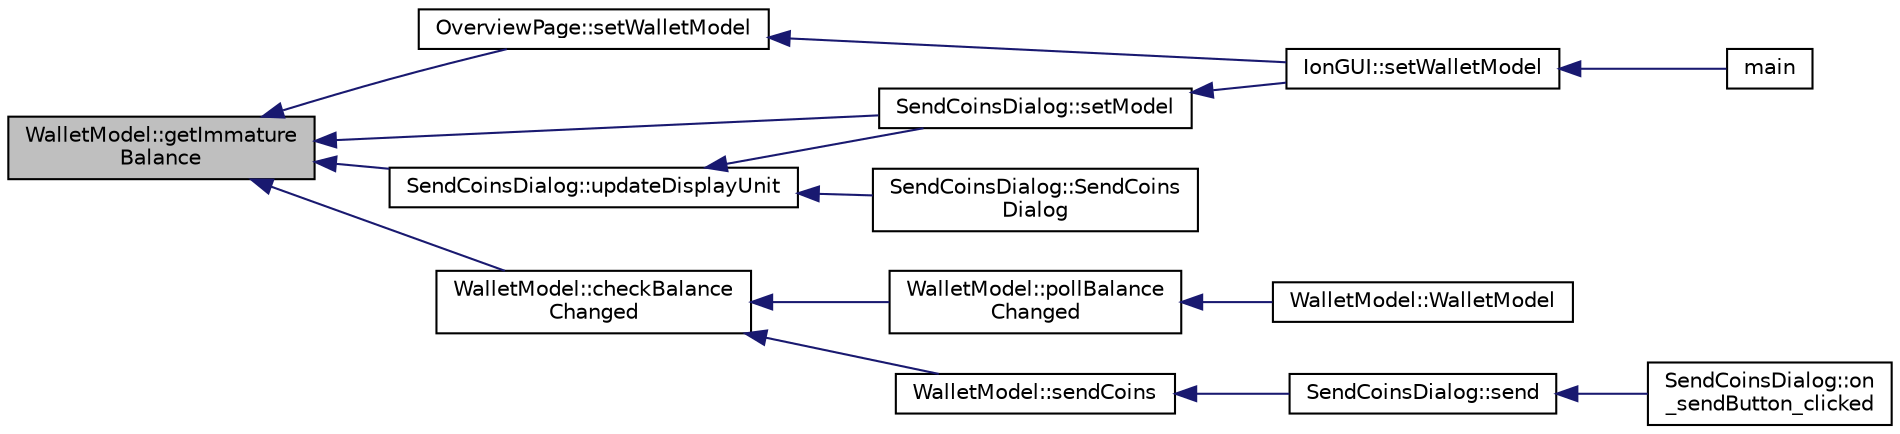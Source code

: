 digraph "WalletModel::getImmatureBalance"
{
  edge [fontname="Helvetica",fontsize="10",labelfontname="Helvetica",labelfontsize="10"];
  node [fontname="Helvetica",fontsize="10",shape=record];
  rankdir="LR";
  Node545 [label="WalletModel::getImmature\lBalance",height=0.2,width=0.4,color="black", fillcolor="grey75", style="filled", fontcolor="black"];
  Node545 -> Node546 [dir="back",color="midnightblue",fontsize="10",style="solid",fontname="Helvetica"];
  Node546 [label="OverviewPage::setWalletModel",height=0.2,width=0.4,color="black", fillcolor="white", style="filled",URL="$d1/d91/class_overview_page.html#a2ed52a3a87e9c74fee38fa873c9bc71f"];
  Node546 -> Node547 [dir="back",color="midnightblue",fontsize="10",style="solid",fontname="Helvetica"];
  Node547 [label="IonGUI::setWalletModel",height=0.2,width=0.4,color="black", fillcolor="white", style="filled",URL="$dc/d0b/class_ion_g_u_i.html#a37f87db65498b036d387c705a749c45d",tooltip="Set the wallet model. "];
  Node547 -> Node548 [dir="back",color="midnightblue",fontsize="10",style="solid",fontname="Helvetica"];
  Node548 [label="main",height=0.2,width=0.4,color="black", fillcolor="white", style="filled",URL="$d5/d2d/ion_8cpp.html#a0ddf1224851353fc92bfbff6f499fa97"];
  Node545 -> Node549 [dir="back",color="midnightblue",fontsize="10",style="solid",fontname="Helvetica"];
  Node549 [label="SendCoinsDialog::setModel",height=0.2,width=0.4,color="black", fillcolor="white", style="filled",URL="$d6/de6/class_send_coins_dialog.html#a73a6c1b1850a334ee652ac167713a2aa"];
  Node549 -> Node547 [dir="back",color="midnightblue",fontsize="10",style="solid",fontname="Helvetica"];
  Node545 -> Node550 [dir="back",color="midnightblue",fontsize="10",style="solid",fontname="Helvetica"];
  Node550 [label="SendCoinsDialog::updateDisplayUnit",height=0.2,width=0.4,color="black", fillcolor="white", style="filled",URL="$d6/de6/class_send_coins_dialog.html#a74815ad8502b126200b6fd2e59e9f042"];
  Node550 -> Node551 [dir="back",color="midnightblue",fontsize="10",style="solid",fontname="Helvetica"];
  Node551 [label="SendCoinsDialog::SendCoins\lDialog",height=0.2,width=0.4,color="black", fillcolor="white", style="filled",URL="$d6/de6/class_send_coins_dialog.html#a0df5bc29d1df68eda44826651afc595f"];
  Node550 -> Node549 [dir="back",color="midnightblue",fontsize="10",style="solid",fontname="Helvetica"];
  Node545 -> Node552 [dir="back",color="midnightblue",fontsize="10",style="solid",fontname="Helvetica"];
  Node552 [label="WalletModel::checkBalance\lChanged",height=0.2,width=0.4,color="black", fillcolor="white", style="filled",URL="$d4/d27/class_wallet_model.html#adcc4eb8cd71cb4de223621866bb7fb7d"];
  Node552 -> Node553 [dir="back",color="midnightblue",fontsize="10",style="solid",fontname="Helvetica"];
  Node553 [label="WalletModel::pollBalance\lChanged",height=0.2,width=0.4,color="black", fillcolor="white", style="filled",URL="$d4/d27/class_wallet_model.html#a51469b2d95cfd4bc0a14ee456fca7b95"];
  Node553 -> Node554 [dir="back",color="midnightblue",fontsize="10",style="solid",fontname="Helvetica"];
  Node554 [label="WalletModel::WalletModel",height=0.2,width=0.4,color="black", fillcolor="white", style="filled",URL="$d4/d27/class_wallet_model.html#af50d9654d2f20e4e4f0789dcb64ad6b1"];
  Node552 -> Node555 [dir="back",color="midnightblue",fontsize="10",style="solid",fontname="Helvetica"];
  Node555 [label="WalletModel::sendCoins",height=0.2,width=0.4,color="black", fillcolor="white", style="filled",URL="$d4/d27/class_wallet_model.html#a053fb3ff2b8b0347f83e6bb591126746"];
  Node555 -> Node556 [dir="back",color="midnightblue",fontsize="10",style="solid",fontname="Helvetica"];
  Node556 [label="SendCoinsDialog::send",height=0.2,width=0.4,color="black", fillcolor="white", style="filled",URL="$d6/de6/class_send_coins_dialog.html#afd8d436a16ea7dba1276e8fdfdc8b2d3"];
  Node556 -> Node557 [dir="back",color="midnightblue",fontsize="10",style="solid",fontname="Helvetica"];
  Node557 [label="SendCoinsDialog::on\l_sendButton_clicked",height=0.2,width=0.4,color="black", fillcolor="white", style="filled",URL="$d6/de6/class_send_coins_dialog.html#a2cab7cf9ea5040b9e2189297f7d3c764"];
}
